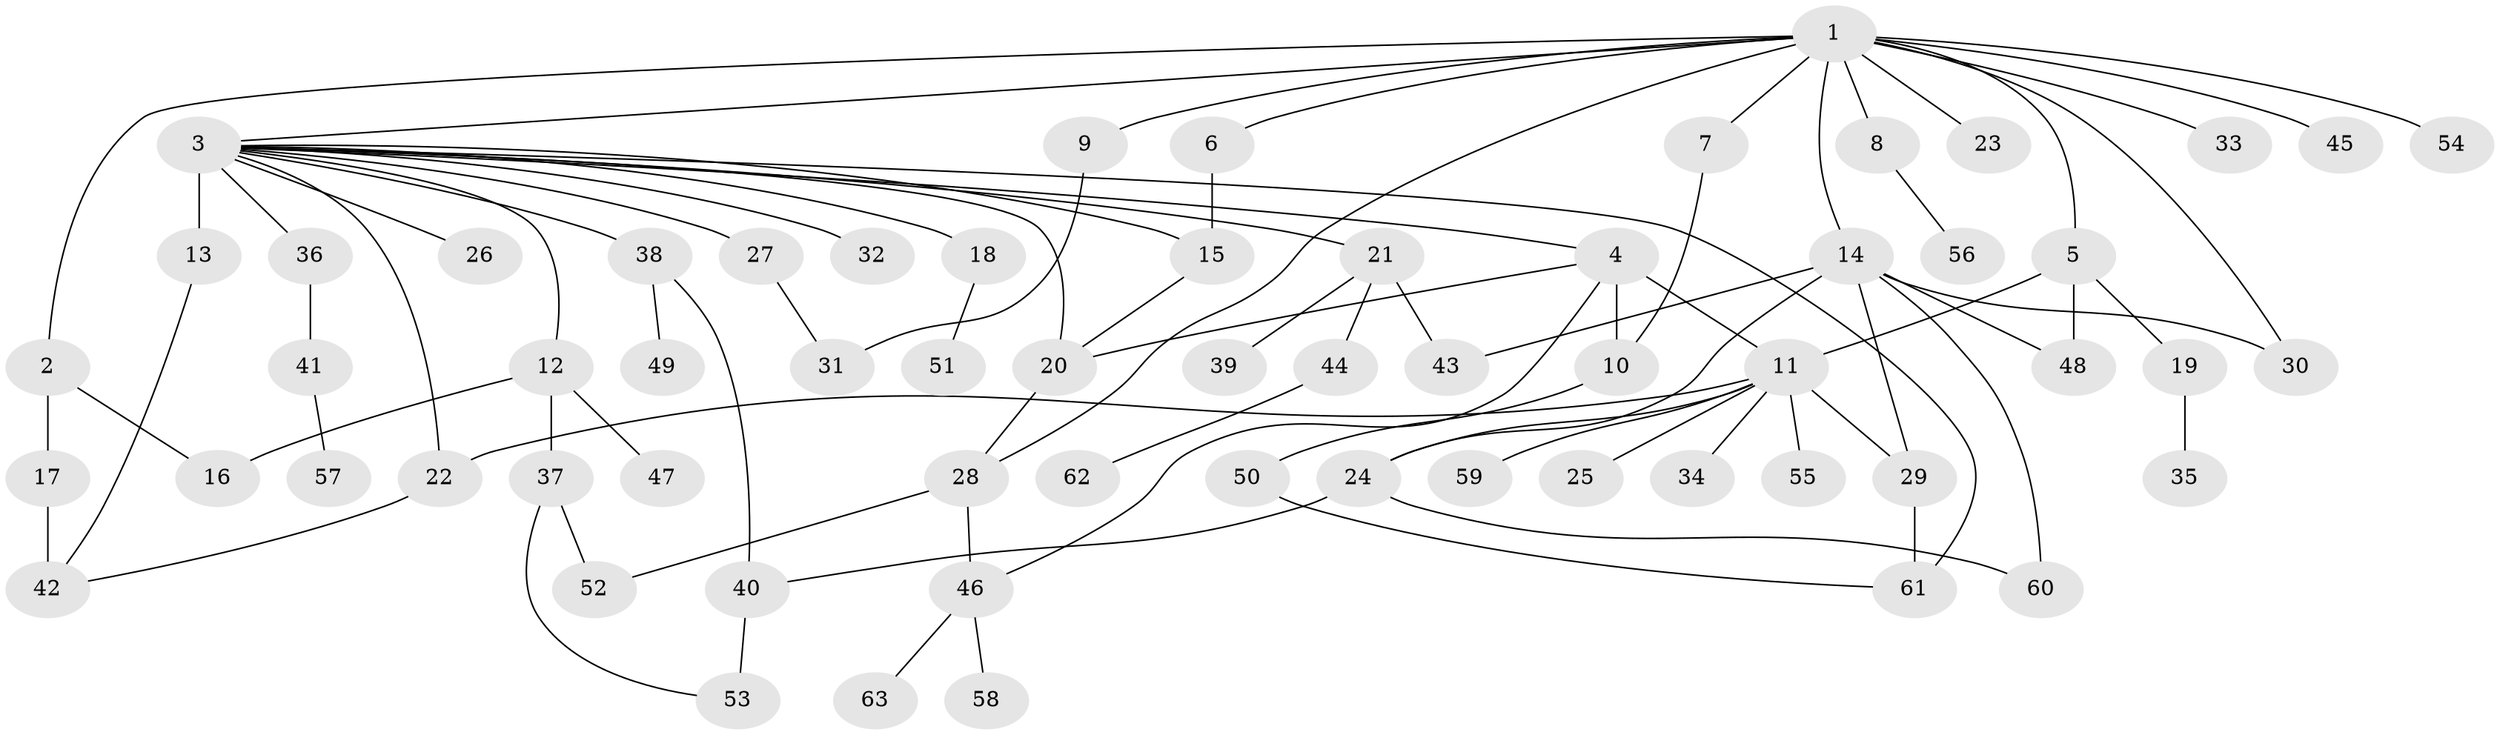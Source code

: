 // original degree distribution, {15: 0.008, 4: 0.056, 31: 0.008, 3: 0.128, 2: 0.2, 10: 0.008, 5: 0.048, 1: 0.52, 7: 0.008, 6: 0.016}
// Generated by graph-tools (version 1.1) at 2025/35/03/09/25 02:35:42]
// undirected, 63 vertices, 85 edges
graph export_dot {
graph [start="1"]
  node [color=gray90,style=filled];
  1;
  2;
  3;
  4;
  5;
  6;
  7;
  8;
  9;
  10;
  11;
  12;
  13;
  14;
  15;
  16;
  17;
  18;
  19;
  20;
  21;
  22;
  23;
  24;
  25;
  26;
  27;
  28;
  29;
  30;
  31;
  32;
  33;
  34;
  35;
  36;
  37;
  38;
  39;
  40;
  41;
  42;
  43;
  44;
  45;
  46;
  47;
  48;
  49;
  50;
  51;
  52;
  53;
  54;
  55;
  56;
  57;
  58;
  59;
  60;
  61;
  62;
  63;
  1 -- 2 [weight=1.0];
  1 -- 3 [weight=1.0];
  1 -- 5 [weight=1.0];
  1 -- 6 [weight=1.0];
  1 -- 7 [weight=1.0];
  1 -- 8 [weight=1.0];
  1 -- 9 [weight=1.0];
  1 -- 14 [weight=1.0];
  1 -- 23 [weight=1.0];
  1 -- 28 [weight=1.0];
  1 -- 30 [weight=1.0];
  1 -- 33 [weight=1.0];
  1 -- 45 [weight=1.0];
  1 -- 54 [weight=1.0];
  2 -- 16 [weight=1.0];
  2 -- 17 [weight=1.0];
  3 -- 4 [weight=1.0];
  3 -- 12 [weight=1.0];
  3 -- 13 [weight=15.0];
  3 -- 15 [weight=1.0];
  3 -- 18 [weight=1.0];
  3 -- 20 [weight=1.0];
  3 -- 21 [weight=1.0];
  3 -- 22 [weight=1.0];
  3 -- 26 [weight=1.0];
  3 -- 27 [weight=1.0];
  3 -- 32 [weight=1.0];
  3 -- 36 [weight=1.0];
  3 -- 38 [weight=1.0];
  3 -- 61 [weight=1.0];
  4 -- 10 [weight=4.0];
  4 -- 11 [weight=1.0];
  4 -- 20 [weight=1.0];
  4 -- 46 [weight=1.0];
  5 -- 11 [weight=1.0];
  5 -- 19 [weight=1.0];
  5 -- 48 [weight=1.0];
  6 -- 15 [weight=1.0];
  7 -- 10 [weight=1.0];
  8 -- 56 [weight=1.0];
  9 -- 31 [weight=1.0];
  10 -- 50 [weight=1.0];
  11 -- 22 [weight=1.0];
  11 -- 24 [weight=1.0];
  11 -- 25 [weight=1.0];
  11 -- 29 [weight=1.0];
  11 -- 34 [weight=1.0];
  11 -- 55 [weight=1.0];
  11 -- 59 [weight=1.0];
  12 -- 16 [weight=1.0];
  12 -- 37 [weight=1.0];
  12 -- 47 [weight=1.0];
  13 -- 42 [weight=1.0];
  14 -- 24 [weight=1.0];
  14 -- 29 [weight=1.0];
  14 -- 30 [weight=1.0];
  14 -- 43 [weight=1.0];
  14 -- 48 [weight=1.0];
  14 -- 60 [weight=1.0];
  15 -- 20 [weight=1.0];
  17 -- 42 [weight=4.0];
  18 -- 51 [weight=1.0];
  19 -- 35 [weight=1.0];
  20 -- 28 [weight=1.0];
  21 -- 39 [weight=1.0];
  21 -- 43 [weight=1.0];
  21 -- 44 [weight=1.0];
  22 -- 42 [weight=1.0];
  24 -- 40 [weight=1.0];
  24 -- 60 [weight=1.0];
  27 -- 31 [weight=1.0];
  28 -- 46 [weight=1.0];
  28 -- 52 [weight=1.0];
  29 -- 61 [weight=1.0];
  36 -- 41 [weight=1.0];
  37 -- 52 [weight=3.0];
  37 -- 53 [weight=1.0];
  38 -- 40 [weight=1.0];
  38 -- 49 [weight=1.0];
  40 -- 53 [weight=1.0];
  41 -- 57 [weight=1.0];
  44 -- 62 [weight=1.0];
  46 -- 58 [weight=1.0];
  46 -- 63 [weight=1.0];
  50 -- 61 [weight=1.0];
}

